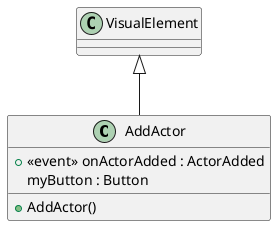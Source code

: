 @startuml
class AddActor {
    +  <<event>> onActorAdded : ActorAdded 
    myButton : Button
    + AddActor()
}
VisualElement <|-- AddActor
@enduml
